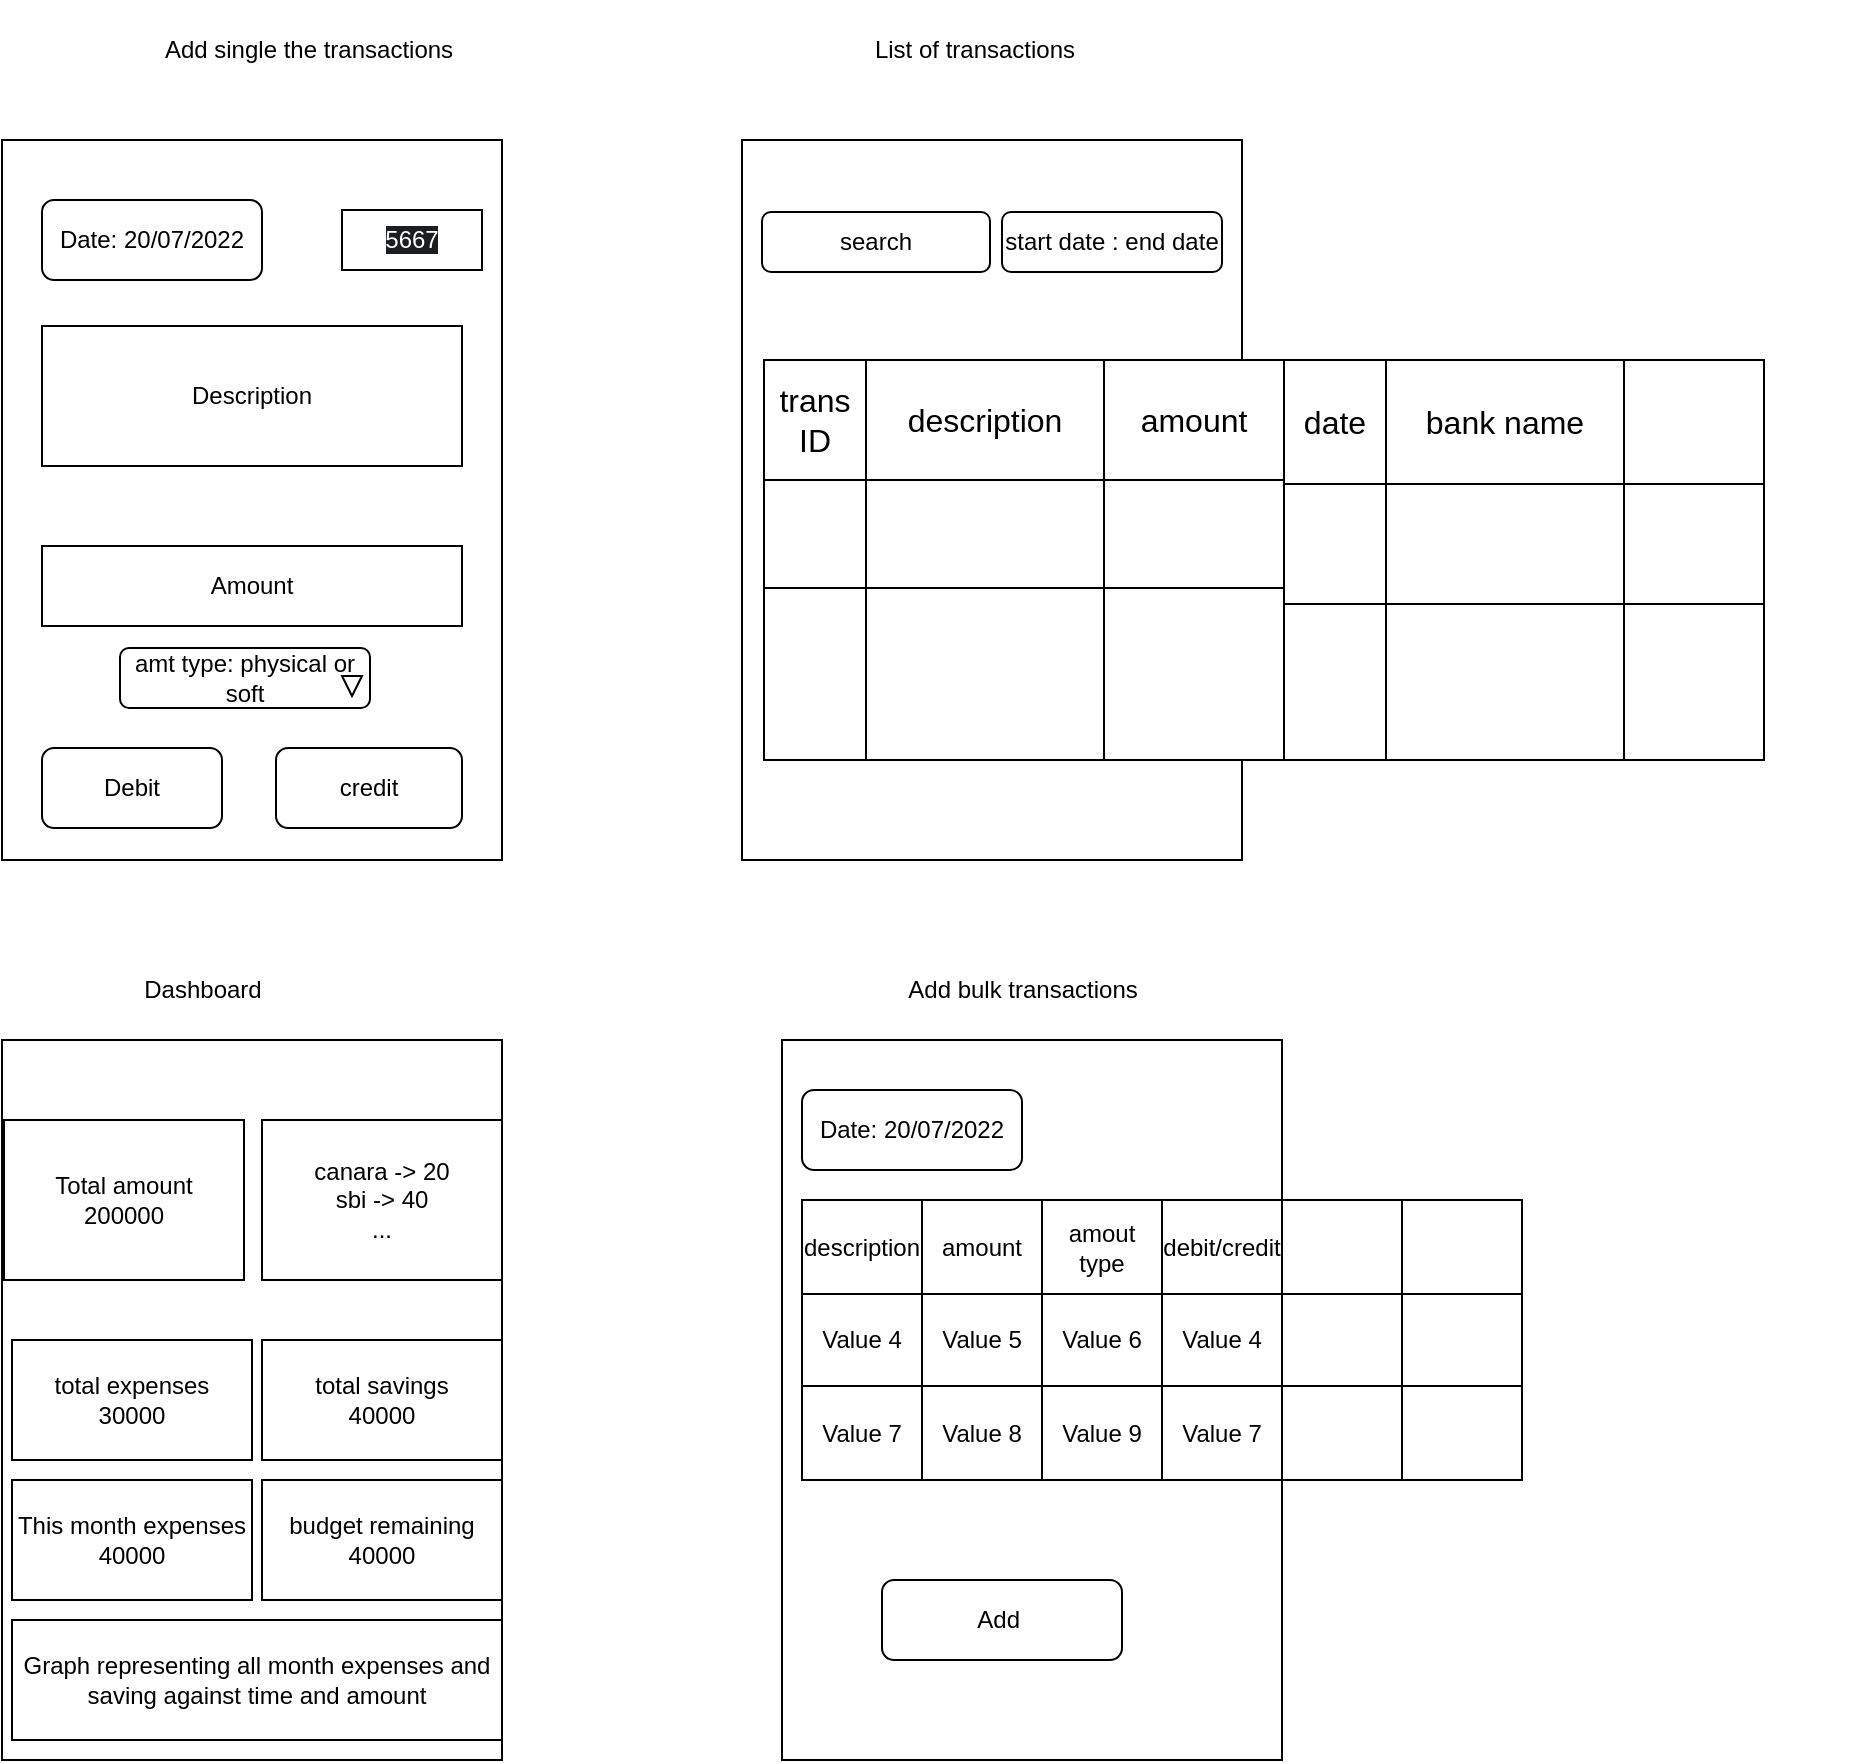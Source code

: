 <mxfile version="27.0.5">
  <diagram name="Page-1" id="O9XgXwJCEm626yFmfBz4">
    <mxGraphModel dx="1307" dy="619" grid="1" gridSize="10" guides="1" tooltips="1" connect="1" arrows="1" fold="1" page="1" pageScale="1" pageWidth="827" pageHeight="1169" math="0" shadow="0">
      <root>
        <mxCell id="0" />
        <mxCell id="1" parent="0" />
        <mxCell id="kgv2G1Oz28T-YQ5CuaxX-1" value="" style="rounded=0;whiteSpace=wrap;html=1;" vertex="1" parent="1">
          <mxGeometry x="40" y="90" width="250" height="360" as="geometry" />
        </mxCell>
        <mxCell id="kgv2G1Oz28T-YQ5CuaxX-2" value="Amount" style="rounded=0;whiteSpace=wrap;html=1;" vertex="1" parent="1">
          <mxGeometry x="60" y="293" width="210" height="40" as="geometry" />
        </mxCell>
        <mxCell id="kgv2G1Oz28T-YQ5CuaxX-3" value="Debit" style="rounded=1;whiteSpace=wrap;html=1;" vertex="1" parent="1">
          <mxGeometry x="60" y="394" width="90" height="40" as="geometry" />
        </mxCell>
        <mxCell id="kgv2G1Oz28T-YQ5CuaxX-4" value="credit" style="rounded=1;whiteSpace=wrap;html=1;" vertex="1" parent="1">
          <mxGeometry x="177" y="394" width="93" height="40" as="geometry" />
        </mxCell>
        <mxCell id="kgv2G1Oz28T-YQ5CuaxX-5" value="Description" style="rounded=0;whiteSpace=wrap;html=1;" vertex="1" parent="1">
          <mxGeometry x="60" y="183" width="210" height="70" as="geometry" />
        </mxCell>
        <mxCell id="kgv2G1Oz28T-YQ5CuaxX-6" value="Date: 20/07/2022" style="rounded=1;whiteSpace=wrap;html=1;" vertex="1" parent="1">
          <mxGeometry x="60" y="120" width="110" height="40" as="geometry" />
        </mxCell>
        <mxCell id="kgv2G1Oz28T-YQ5CuaxX-8" value="&lt;span style=&quot;color: rgb(255, 255, 255); font-family: Helvetica; font-size: 12px; font-style: normal; font-variant-ligatures: normal; font-variant-caps: normal; font-weight: 400; letter-spacing: normal; orphans: 2; text-align: center; text-indent: 0px; text-transform: none; widows: 2; word-spacing: 0px; -webkit-text-stroke-width: 0px; white-space: normal; background-color: rgb(27, 29, 30); text-decoration-thickness: initial; text-decoration-style: initial; text-decoration-color: initial; float: none; display: inline !important;&quot;&gt;5667&lt;/span&gt;" style="rounded=0;whiteSpace=wrap;html=1;" vertex="1" parent="1">
          <mxGeometry x="210" y="125" width="70" height="30" as="geometry" />
        </mxCell>
        <mxCell id="kgv2G1Oz28T-YQ5CuaxX-12" value="" style="rounded=0;whiteSpace=wrap;html=1;" vertex="1" parent="1">
          <mxGeometry x="410" y="90" width="250" height="360" as="geometry" />
        </mxCell>
        <mxCell id="kgv2G1Oz28T-YQ5CuaxX-34" value="search" style="rounded=1;whiteSpace=wrap;html=1;" vertex="1" parent="1">
          <mxGeometry x="420" y="126" width="114" height="30" as="geometry" />
        </mxCell>
        <mxCell id="kgv2G1Oz28T-YQ5CuaxX-35" value="start date : end date" style="rounded=1;whiteSpace=wrap;html=1;" vertex="1" parent="1">
          <mxGeometry x="540" y="126" width="110" height="30" as="geometry" />
        </mxCell>
        <mxCell id="kgv2G1Oz28T-YQ5CuaxX-139" value="" style="group;movable=1;resizable=1;rotatable=1;deletable=1;editable=1;locked=0;connectable=1;" vertex="1" connectable="0" parent="1">
          <mxGeometry x="390" y="200" width="580" height="200" as="geometry" />
        </mxCell>
        <mxCell id="kgv2G1Oz28T-YQ5CuaxX-88" value="" style="shape=table;startSize=0;container=1;collapsible=0;childLayout=tableLayout;fontSize=16;movable=1;resizable=1;rotatable=1;deletable=1;editable=1;locked=0;connectable=1;" vertex="1" parent="kgv2G1Oz28T-YQ5CuaxX-139">
          <mxGeometry x="31" width="260" height="200" as="geometry" />
        </mxCell>
        <mxCell id="kgv2G1Oz28T-YQ5CuaxX-93" value="" style="shape=tableRow;horizontal=0;startSize=0;swimlaneHead=0;swimlaneBody=0;strokeColor=inherit;top=0;left=0;bottom=0;right=0;collapsible=0;dropTarget=0;fillColor=none;points=[[0,0.5],[1,0.5]];portConstraint=eastwest;fontSize=16;movable=1;resizable=1;rotatable=1;deletable=1;editable=1;locked=0;connectable=1;" vertex="1" parent="kgv2G1Oz28T-YQ5CuaxX-88">
          <mxGeometry width="260" height="60" as="geometry" />
        </mxCell>
        <mxCell id="kgv2G1Oz28T-YQ5CuaxX-94" value="trans ID" style="shape=partialRectangle;html=1;whiteSpace=wrap;connectable=1;strokeColor=inherit;overflow=hidden;fillColor=none;top=0;left=0;bottom=0;right=0;pointerEvents=1;fontSize=16;movable=1;resizable=1;rotatable=1;deletable=1;editable=1;locked=0;" vertex="1" parent="kgv2G1Oz28T-YQ5CuaxX-93">
          <mxGeometry width="51" height="60" as="geometry">
            <mxRectangle width="51" height="60" as="alternateBounds" />
          </mxGeometry>
        </mxCell>
        <mxCell id="kgv2G1Oz28T-YQ5CuaxX-95" value="description" style="shape=partialRectangle;html=1;whiteSpace=wrap;connectable=1;strokeColor=inherit;overflow=hidden;fillColor=none;top=0;left=0;bottom=0;right=0;pointerEvents=1;fontSize=16;movable=1;resizable=1;rotatable=1;deletable=1;editable=1;locked=0;" vertex="1" parent="kgv2G1Oz28T-YQ5CuaxX-93">
          <mxGeometry x="51" width="119" height="60" as="geometry">
            <mxRectangle width="119" height="60" as="alternateBounds" />
          </mxGeometry>
        </mxCell>
        <mxCell id="kgv2G1Oz28T-YQ5CuaxX-96" value="amount" style="shape=partialRectangle;html=1;whiteSpace=wrap;connectable=1;strokeColor=inherit;overflow=hidden;fillColor=none;top=0;left=0;bottom=0;right=0;pointerEvents=1;fontSize=16;movable=1;resizable=1;rotatable=1;deletable=1;editable=1;locked=0;" vertex="1" parent="kgv2G1Oz28T-YQ5CuaxX-93">
          <mxGeometry x="170" width="90" height="60" as="geometry">
            <mxRectangle width="90" height="60" as="alternateBounds" />
          </mxGeometry>
        </mxCell>
        <mxCell id="kgv2G1Oz28T-YQ5CuaxX-89" value="" style="shape=tableRow;horizontal=0;startSize=0;swimlaneHead=0;swimlaneBody=0;strokeColor=inherit;top=0;left=0;bottom=0;right=0;collapsible=0;dropTarget=0;fillColor=none;points=[[0,0.5],[1,0.5]];portConstraint=eastwest;fontSize=16;movable=1;resizable=1;rotatable=1;deletable=1;editable=1;locked=0;connectable=1;" vertex="1" parent="kgv2G1Oz28T-YQ5CuaxX-88">
          <mxGeometry y="60" width="260" height="54" as="geometry" />
        </mxCell>
        <mxCell id="kgv2G1Oz28T-YQ5CuaxX-90" value="" style="shape=partialRectangle;html=1;whiteSpace=wrap;connectable=1;strokeColor=inherit;overflow=hidden;fillColor=none;top=0;left=0;bottom=0;right=0;pointerEvents=1;fontSize=16;movable=1;resizable=1;rotatable=1;deletable=1;editable=1;locked=0;" vertex="1" parent="kgv2G1Oz28T-YQ5CuaxX-89">
          <mxGeometry width="51" height="54" as="geometry">
            <mxRectangle width="51" height="54" as="alternateBounds" />
          </mxGeometry>
        </mxCell>
        <mxCell id="kgv2G1Oz28T-YQ5CuaxX-91" value="" style="shape=partialRectangle;html=1;whiteSpace=wrap;connectable=1;strokeColor=inherit;overflow=hidden;fillColor=none;top=0;left=0;bottom=0;right=0;pointerEvents=1;fontSize=16;movable=1;resizable=1;rotatable=1;deletable=1;editable=1;locked=0;" vertex="1" parent="kgv2G1Oz28T-YQ5CuaxX-89">
          <mxGeometry x="51" width="119" height="54" as="geometry">
            <mxRectangle width="119" height="54" as="alternateBounds" />
          </mxGeometry>
        </mxCell>
        <mxCell id="kgv2G1Oz28T-YQ5CuaxX-92" value="" style="shape=partialRectangle;html=1;whiteSpace=wrap;connectable=1;strokeColor=inherit;overflow=hidden;fillColor=none;top=0;left=0;bottom=0;right=0;pointerEvents=1;fontSize=16;movable=1;resizable=1;rotatable=1;deletable=1;editable=1;locked=0;" vertex="1" parent="kgv2G1Oz28T-YQ5CuaxX-89">
          <mxGeometry x="170" width="90" height="54" as="geometry">
            <mxRectangle width="90" height="54" as="alternateBounds" />
          </mxGeometry>
        </mxCell>
        <mxCell id="kgv2G1Oz28T-YQ5CuaxX-97" value="" style="shape=tableRow;horizontal=0;startSize=0;swimlaneHead=0;swimlaneBody=0;strokeColor=inherit;top=0;left=0;bottom=0;right=0;collapsible=0;dropTarget=0;fillColor=none;points=[[0,0.5],[1,0.5]];portConstraint=eastwest;fontSize=16;movable=1;resizable=1;rotatable=1;deletable=1;editable=1;locked=0;connectable=1;" vertex="1" parent="kgv2G1Oz28T-YQ5CuaxX-88">
          <mxGeometry y="114" width="260" height="86" as="geometry" />
        </mxCell>
        <mxCell id="kgv2G1Oz28T-YQ5CuaxX-98" value="" style="shape=partialRectangle;html=1;whiteSpace=wrap;connectable=1;strokeColor=inherit;overflow=hidden;fillColor=none;top=0;left=0;bottom=0;right=0;pointerEvents=1;fontSize=16;movable=1;resizable=1;rotatable=1;deletable=1;editable=1;locked=0;" vertex="1" parent="kgv2G1Oz28T-YQ5CuaxX-97">
          <mxGeometry width="51" height="86" as="geometry">
            <mxRectangle width="51" height="86" as="alternateBounds" />
          </mxGeometry>
        </mxCell>
        <mxCell id="kgv2G1Oz28T-YQ5CuaxX-99" value="" style="shape=partialRectangle;html=1;whiteSpace=wrap;connectable=1;strokeColor=inherit;overflow=hidden;fillColor=none;top=0;left=0;bottom=0;right=0;pointerEvents=1;fontSize=16;movable=1;resizable=1;rotatable=1;deletable=1;editable=1;locked=0;" vertex="1" parent="kgv2G1Oz28T-YQ5CuaxX-97">
          <mxGeometry x="51" width="119" height="86" as="geometry">
            <mxRectangle width="119" height="86" as="alternateBounds" />
          </mxGeometry>
        </mxCell>
        <mxCell id="kgv2G1Oz28T-YQ5CuaxX-100" value="" style="shape=partialRectangle;html=1;whiteSpace=wrap;connectable=1;strokeColor=inherit;overflow=hidden;fillColor=none;top=0;left=0;bottom=0;right=0;pointerEvents=1;fontSize=16;movable=1;resizable=1;rotatable=1;deletable=1;editable=1;locked=0;" vertex="1" parent="kgv2G1Oz28T-YQ5CuaxX-97">
          <mxGeometry x="170" width="90" height="86" as="geometry">
            <mxRectangle width="90" height="86" as="alternateBounds" />
          </mxGeometry>
        </mxCell>
        <mxCell id="kgv2G1Oz28T-YQ5CuaxX-126" value="" style="shape=table;startSize=0;container=1;collapsible=0;childLayout=tableLayout;fontSize=16;movable=1;resizable=1;rotatable=1;deletable=1;editable=1;locked=0;connectable=1;points=[[0,0,0,0,0],[0,0.25,0,0,0],[0,0.5,0,0,0],[0,0.75,0,0,0],[0,1,0,0,0],[0.25,0,0,0,0],[0.25,1,0,0,0],[0.5,0,0,0,0],[0.5,1,0,0,0],[0.75,0,0,0,0],[0.75,1,0,0,0],[1,0,0,0,0],[1,0.25,0,0,0],[1,0.5,0,0,0],[1,0.75,0,0,0],[1,1,0,0,0]];" vertex="1" parent="kgv2G1Oz28T-YQ5CuaxX-139">
          <mxGeometry x="291" width="240" height="200.0" as="geometry" />
        </mxCell>
        <mxCell id="kgv2G1Oz28T-YQ5CuaxX-127" value="" style="shape=tableRow;horizontal=0;startSize=0;swimlaneHead=0;swimlaneBody=0;strokeColor=inherit;top=0;left=0;bottom=0;right=0;collapsible=0;dropTarget=0;fillColor=none;points=[[0,0.5],[1,0.5]];portConstraint=eastwest;fontSize=16;movable=1;resizable=1;rotatable=1;deletable=1;editable=1;locked=0;connectable=1;" vertex="1" parent="kgv2G1Oz28T-YQ5CuaxX-126">
          <mxGeometry width="240" height="62" as="geometry" />
        </mxCell>
        <mxCell id="kgv2G1Oz28T-YQ5CuaxX-128" value="date" style="shape=partialRectangle;html=1;whiteSpace=wrap;connectable=1;strokeColor=inherit;overflow=hidden;fillColor=none;top=0;left=0;bottom=0;right=0;pointerEvents=1;fontSize=16;movable=1;resizable=1;rotatable=1;deletable=1;editable=1;locked=0;" vertex="1" parent="kgv2G1Oz28T-YQ5CuaxX-127">
          <mxGeometry width="51" height="62" as="geometry">
            <mxRectangle width="51" height="62" as="alternateBounds" />
          </mxGeometry>
        </mxCell>
        <mxCell id="kgv2G1Oz28T-YQ5CuaxX-129" value="bank name" style="shape=partialRectangle;html=1;whiteSpace=wrap;connectable=1;strokeColor=inherit;overflow=hidden;fillColor=none;top=0;left=0;bottom=0;right=0;pointerEvents=1;fontSize=16;movable=1;resizable=1;rotatable=1;deletable=1;editable=1;locked=0;" vertex="1" parent="kgv2G1Oz28T-YQ5CuaxX-127">
          <mxGeometry x="51" width="119" height="62" as="geometry">
            <mxRectangle width="119" height="62" as="alternateBounds" />
          </mxGeometry>
        </mxCell>
        <mxCell id="kgv2G1Oz28T-YQ5CuaxX-130" value="" style="shape=partialRectangle;html=1;whiteSpace=wrap;connectable=1;strokeColor=inherit;overflow=hidden;fillColor=none;top=0;left=0;bottom=0;right=0;pointerEvents=1;fontSize=16;movable=1;resizable=1;rotatable=1;deletable=1;editable=1;locked=0;" vertex="1" parent="kgv2G1Oz28T-YQ5CuaxX-127">
          <mxGeometry x="170" width="70" height="62" as="geometry">
            <mxRectangle width="70" height="62" as="alternateBounds" />
          </mxGeometry>
        </mxCell>
        <mxCell id="kgv2G1Oz28T-YQ5CuaxX-131" value="" style="shape=tableRow;horizontal=0;startSize=0;swimlaneHead=0;swimlaneBody=0;strokeColor=inherit;top=0;left=0;bottom=0;right=0;collapsible=0;dropTarget=0;fillColor=none;points=[[0,0.5],[1,0.5]];portConstraint=eastwest;fontSize=16;movable=1;resizable=1;rotatable=1;deletable=1;editable=1;locked=0;connectable=1;" vertex="1" parent="kgv2G1Oz28T-YQ5CuaxX-126">
          <mxGeometry y="62" width="240" height="60" as="geometry" />
        </mxCell>
        <mxCell id="kgv2G1Oz28T-YQ5CuaxX-132" value="" style="shape=partialRectangle;html=1;whiteSpace=wrap;connectable=1;strokeColor=inherit;overflow=hidden;fillColor=none;top=0;left=0;bottom=0;right=0;pointerEvents=1;fontSize=16;movable=1;resizable=1;rotatable=1;deletable=1;editable=1;locked=0;" vertex="1" parent="kgv2G1Oz28T-YQ5CuaxX-131">
          <mxGeometry width="51" height="60" as="geometry">
            <mxRectangle width="51" height="60" as="alternateBounds" />
          </mxGeometry>
        </mxCell>
        <mxCell id="kgv2G1Oz28T-YQ5CuaxX-133" value="" style="shape=partialRectangle;html=1;whiteSpace=wrap;connectable=1;strokeColor=inherit;overflow=hidden;fillColor=none;top=0;left=0;bottom=0;right=0;pointerEvents=1;fontSize=16;movable=1;resizable=1;rotatable=1;deletable=1;editable=1;locked=0;" vertex="1" parent="kgv2G1Oz28T-YQ5CuaxX-131">
          <mxGeometry x="51" width="119" height="60" as="geometry">
            <mxRectangle width="119" height="60" as="alternateBounds" />
          </mxGeometry>
        </mxCell>
        <mxCell id="kgv2G1Oz28T-YQ5CuaxX-134" value="" style="shape=partialRectangle;html=1;whiteSpace=wrap;connectable=1;strokeColor=inherit;overflow=hidden;fillColor=none;top=0;left=0;bottom=0;right=0;pointerEvents=1;fontSize=16;movable=1;resizable=1;rotatable=1;deletable=1;editable=1;locked=0;" vertex="1" parent="kgv2G1Oz28T-YQ5CuaxX-131">
          <mxGeometry x="170" width="70" height="60" as="geometry">
            <mxRectangle width="70" height="60" as="alternateBounds" />
          </mxGeometry>
        </mxCell>
        <mxCell id="kgv2G1Oz28T-YQ5CuaxX-135" value="" style="shape=tableRow;horizontal=0;startSize=0;swimlaneHead=0;swimlaneBody=0;strokeColor=inherit;top=0;left=0;bottom=0;right=0;collapsible=0;dropTarget=0;fillColor=none;points=[[0,0.5],[1,0.5]];portConstraint=eastwest;fontSize=16;movable=1;resizable=1;rotatable=1;deletable=1;editable=1;locked=0;connectable=1;" vertex="1" parent="kgv2G1Oz28T-YQ5CuaxX-126">
          <mxGeometry y="122" width="240" height="78" as="geometry" />
        </mxCell>
        <mxCell id="kgv2G1Oz28T-YQ5CuaxX-136" value="" style="shape=partialRectangle;html=1;whiteSpace=wrap;connectable=1;strokeColor=inherit;overflow=hidden;fillColor=none;top=0;left=0;bottom=0;right=0;pointerEvents=1;fontSize=16;movable=1;resizable=1;rotatable=1;deletable=1;editable=1;locked=0;" vertex="1" parent="kgv2G1Oz28T-YQ5CuaxX-135">
          <mxGeometry width="51" height="78" as="geometry">
            <mxRectangle width="51" height="78" as="alternateBounds" />
          </mxGeometry>
        </mxCell>
        <mxCell id="kgv2G1Oz28T-YQ5CuaxX-137" value="" style="shape=partialRectangle;html=1;whiteSpace=wrap;connectable=1;strokeColor=inherit;overflow=hidden;fillColor=none;top=0;left=0;bottom=0;right=0;pointerEvents=1;fontSize=16;movable=1;resizable=1;rotatable=1;deletable=1;editable=1;locked=0;" vertex="1" parent="kgv2G1Oz28T-YQ5CuaxX-135">
          <mxGeometry x="51" width="119" height="78" as="geometry">
            <mxRectangle width="119" height="78" as="alternateBounds" />
          </mxGeometry>
        </mxCell>
        <mxCell id="kgv2G1Oz28T-YQ5CuaxX-138" value="" style="shape=partialRectangle;html=1;whiteSpace=wrap;connectable=1;strokeColor=inherit;overflow=hidden;fillColor=none;top=0;left=0;bottom=0;right=0;pointerEvents=1;fontSize=16;movable=1;resizable=1;rotatable=1;deletable=1;editable=1;locked=0;" vertex="1" parent="kgv2G1Oz28T-YQ5CuaxX-135">
          <mxGeometry x="170" width="70" height="78" as="geometry">
            <mxRectangle width="70" height="78" as="alternateBounds" />
          </mxGeometry>
        </mxCell>
        <mxCell id="kgv2G1Oz28T-YQ5CuaxX-140" value="amt type: physical or soft" style="rounded=1;whiteSpace=wrap;html=1;" vertex="1" parent="1">
          <mxGeometry x="99" y="344" width="125" height="30" as="geometry" />
        </mxCell>
        <mxCell id="kgv2G1Oz28T-YQ5CuaxX-141" value="" style="triangle;whiteSpace=wrap;html=1;rotation=90;" vertex="1" parent="1">
          <mxGeometry x="210" y="358" width="10" height="10" as="geometry" />
        </mxCell>
        <mxCell id="kgv2G1Oz28T-YQ5CuaxX-143" value="" style="rounded=0;whiteSpace=wrap;html=1;" vertex="1" parent="1">
          <mxGeometry x="40" y="540" width="250" height="360" as="geometry" />
        </mxCell>
        <mxCell id="kgv2G1Oz28T-YQ5CuaxX-144" value="Total amount&lt;div&gt;200000&lt;/div&gt;" style="rounded=0;whiteSpace=wrap;html=1;" vertex="1" parent="1">
          <mxGeometry x="41" y="580" width="120" height="80" as="geometry" />
        </mxCell>
        <mxCell id="kgv2G1Oz28T-YQ5CuaxX-158" value="total expenses&lt;div&gt;30000&lt;/div&gt;" style="rounded=0;whiteSpace=wrap;html=1;" vertex="1" parent="1">
          <mxGeometry x="45" y="690" width="120" height="60" as="geometry" />
        </mxCell>
        <mxCell id="kgv2G1Oz28T-YQ5CuaxX-159" value="total savings&lt;div&gt;40000&lt;/div&gt;" style="rounded=0;whiteSpace=wrap;html=1;" vertex="1" parent="1">
          <mxGeometry x="170" y="690" width="120" height="60" as="geometry" />
        </mxCell>
        <mxCell id="kgv2G1Oz28T-YQ5CuaxX-160" value="This month expenses&lt;br&gt;&lt;div&gt;40000&lt;/div&gt;" style="rounded=0;whiteSpace=wrap;html=1;" vertex="1" parent="1">
          <mxGeometry x="45" y="760" width="120" height="60" as="geometry" />
        </mxCell>
        <mxCell id="kgv2G1Oz28T-YQ5CuaxX-161" value="budget remaining&lt;br&gt;&lt;div&gt;40000&lt;/div&gt;" style="rounded=0;whiteSpace=wrap;html=1;" vertex="1" parent="1">
          <mxGeometry x="170" y="760" width="120" height="60" as="geometry" />
        </mxCell>
        <mxCell id="kgv2G1Oz28T-YQ5CuaxX-162" value="Graph representing all month expenses and saving against time and amount" style="rounded=0;whiteSpace=wrap;html=1;" vertex="1" parent="1">
          <mxGeometry x="45" y="830" width="245" height="60" as="geometry" />
        </mxCell>
        <mxCell id="kgv2G1Oz28T-YQ5CuaxX-163" value="&lt;div&gt;canara -&amp;gt; 20&lt;/div&gt;&lt;div&gt;sbi -&amp;gt; 40&lt;/div&gt;&lt;div&gt;...&lt;/div&gt;" style="rounded=0;whiteSpace=wrap;html=1;" vertex="1" parent="1">
          <mxGeometry x="170" y="580" width="120" height="80" as="geometry" />
        </mxCell>
        <mxCell id="kgv2G1Oz28T-YQ5CuaxX-164" value="Add single the transactions" style="text;html=1;align=center;verticalAlign=middle;whiteSpace=wrap;rounded=0;" vertex="1" parent="1">
          <mxGeometry x="117" y="20" width="153" height="50" as="geometry" />
        </mxCell>
        <mxCell id="kgv2G1Oz28T-YQ5CuaxX-165" value="List of transactions" style="text;html=1;align=center;verticalAlign=middle;whiteSpace=wrap;rounded=0;" vertex="1" parent="1">
          <mxGeometry x="450" y="20" width="153" height="50" as="geometry" />
        </mxCell>
        <mxCell id="kgv2G1Oz28T-YQ5CuaxX-167" value="Dashboard" style="text;html=1;align=center;verticalAlign=middle;resizable=0;points=[];autosize=1;strokeColor=none;fillColor=none;" vertex="1" parent="1">
          <mxGeometry x="100" y="500" width="80" height="30" as="geometry" />
        </mxCell>
        <mxCell id="kgv2G1Oz28T-YQ5CuaxX-168" value="" style="rounded=0;whiteSpace=wrap;html=1;" vertex="1" parent="1">
          <mxGeometry x="430" y="540" width="250" height="360" as="geometry" />
        </mxCell>
        <mxCell id="kgv2G1Oz28T-YQ5CuaxX-169" value="Add bulk transactions" style="text;html=1;align=center;verticalAlign=middle;resizable=0;points=[];autosize=1;strokeColor=none;fillColor=none;" vertex="1" parent="1">
          <mxGeometry x="480" y="500" width="140" height="30" as="geometry" />
        </mxCell>
        <mxCell id="kgv2G1Oz28T-YQ5CuaxX-196" value="" style="group" vertex="1" connectable="0" parent="1">
          <mxGeometry x="440" y="620" width="360" height="140" as="geometry" />
        </mxCell>
        <mxCell id="kgv2G1Oz28T-YQ5CuaxX-170" value="" style="childLayout=tableLayout;recursiveResize=0;shadow=0;fillColor=none;" vertex="1" parent="kgv2G1Oz28T-YQ5CuaxX-196">
          <mxGeometry width="180" height="140" as="geometry" />
        </mxCell>
        <mxCell id="kgv2G1Oz28T-YQ5CuaxX-171" value="" style="shape=tableRow;horizontal=0;startSize=0;swimlaneHead=0;swimlaneBody=0;top=0;left=0;bottom=0;right=0;dropTarget=0;collapsible=0;recursiveResize=0;expand=0;fontStyle=0;fillColor=none;strokeColor=inherit;" vertex="1" parent="kgv2G1Oz28T-YQ5CuaxX-170">
          <mxGeometry width="180" height="47" as="geometry" />
        </mxCell>
        <mxCell id="kgv2G1Oz28T-YQ5CuaxX-172" value="description" style="connectable=0;recursiveResize=0;strokeColor=inherit;fillColor=none;align=center;whiteSpace=wrap;html=1;" vertex="1" parent="kgv2G1Oz28T-YQ5CuaxX-171">
          <mxGeometry width="60" height="47" as="geometry">
            <mxRectangle width="60" height="47" as="alternateBounds" />
          </mxGeometry>
        </mxCell>
        <mxCell id="kgv2G1Oz28T-YQ5CuaxX-173" value="amount" style="connectable=0;recursiveResize=0;strokeColor=inherit;fillColor=none;align=center;whiteSpace=wrap;html=1;" vertex="1" parent="kgv2G1Oz28T-YQ5CuaxX-171">
          <mxGeometry x="60" width="60" height="47" as="geometry">
            <mxRectangle width="60" height="47" as="alternateBounds" />
          </mxGeometry>
        </mxCell>
        <mxCell id="kgv2G1Oz28T-YQ5CuaxX-174" value="amout type" style="connectable=0;recursiveResize=0;strokeColor=inherit;fillColor=none;align=center;whiteSpace=wrap;html=1;" vertex="1" parent="kgv2G1Oz28T-YQ5CuaxX-171">
          <mxGeometry x="120" width="60" height="47" as="geometry">
            <mxRectangle width="60" height="47" as="alternateBounds" />
          </mxGeometry>
        </mxCell>
        <mxCell id="kgv2G1Oz28T-YQ5CuaxX-175" style="shape=tableRow;horizontal=0;startSize=0;swimlaneHead=0;swimlaneBody=0;top=0;left=0;bottom=0;right=0;dropTarget=0;collapsible=0;recursiveResize=0;expand=0;fontStyle=0;fillColor=none;strokeColor=inherit;" vertex="1" parent="kgv2G1Oz28T-YQ5CuaxX-170">
          <mxGeometry y="47" width="180" height="46" as="geometry" />
        </mxCell>
        <mxCell id="kgv2G1Oz28T-YQ5CuaxX-176" value="Value 4" style="connectable=0;recursiveResize=0;strokeColor=inherit;fillColor=none;align=center;whiteSpace=wrap;html=1;" vertex="1" parent="kgv2G1Oz28T-YQ5CuaxX-175">
          <mxGeometry width="60" height="46" as="geometry">
            <mxRectangle width="60" height="46" as="alternateBounds" />
          </mxGeometry>
        </mxCell>
        <mxCell id="kgv2G1Oz28T-YQ5CuaxX-177" value="Value 5" style="connectable=0;recursiveResize=0;strokeColor=inherit;fillColor=none;align=center;whiteSpace=wrap;html=1;" vertex="1" parent="kgv2G1Oz28T-YQ5CuaxX-175">
          <mxGeometry x="60" width="60" height="46" as="geometry">
            <mxRectangle width="60" height="46" as="alternateBounds" />
          </mxGeometry>
        </mxCell>
        <mxCell id="kgv2G1Oz28T-YQ5CuaxX-178" value="Value 6" style="connectable=0;recursiveResize=0;strokeColor=inherit;fillColor=none;align=center;whiteSpace=wrap;html=1;" vertex="1" parent="kgv2G1Oz28T-YQ5CuaxX-175">
          <mxGeometry x="120" width="60" height="46" as="geometry">
            <mxRectangle width="60" height="46" as="alternateBounds" />
          </mxGeometry>
        </mxCell>
        <mxCell id="kgv2G1Oz28T-YQ5CuaxX-179" style="shape=tableRow;horizontal=0;startSize=0;swimlaneHead=0;swimlaneBody=0;top=0;left=0;bottom=0;right=0;dropTarget=0;collapsible=0;recursiveResize=0;expand=0;fontStyle=0;fillColor=none;strokeColor=inherit;" vertex="1" parent="kgv2G1Oz28T-YQ5CuaxX-170">
          <mxGeometry y="93" width="180" height="47" as="geometry" />
        </mxCell>
        <mxCell id="kgv2G1Oz28T-YQ5CuaxX-180" value="Value 7" style="connectable=0;recursiveResize=0;strokeColor=inherit;fillColor=none;align=center;whiteSpace=wrap;html=1;" vertex="1" parent="kgv2G1Oz28T-YQ5CuaxX-179">
          <mxGeometry width="60" height="47" as="geometry">
            <mxRectangle width="60" height="47" as="alternateBounds" />
          </mxGeometry>
        </mxCell>
        <mxCell id="kgv2G1Oz28T-YQ5CuaxX-181" value="Value 8" style="connectable=0;recursiveResize=0;strokeColor=inherit;fillColor=none;align=center;whiteSpace=wrap;html=1;" vertex="1" parent="kgv2G1Oz28T-YQ5CuaxX-179">
          <mxGeometry x="60" width="60" height="47" as="geometry">
            <mxRectangle width="60" height="47" as="alternateBounds" />
          </mxGeometry>
        </mxCell>
        <mxCell id="kgv2G1Oz28T-YQ5CuaxX-182" value="Value 9" style="connectable=0;recursiveResize=0;strokeColor=inherit;fillColor=none;align=center;whiteSpace=wrap;html=1;" vertex="1" parent="kgv2G1Oz28T-YQ5CuaxX-179">
          <mxGeometry x="120" width="60" height="47" as="geometry">
            <mxRectangle width="60" height="47" as="alternateBounds" />
          </mxGeometry>
        </mxCell>
        <mxCell id="kgv2G1Oz28T-YQ5CuaxX-183" value="" style="childLayout=tableLayout;recursiveResize=0;shadow=0;fillColor=none;" vertex="1" parent="kgv2G1Oz28T-YQ5CuaxX-196">
          <mxGeometry x="180" width="180" height="140" as="geometry" />
        </mxCell>
        <mxCell id="kgv2G1Oz28T-YQ5CuaxX-184" value="" style="shape=tableRow;horizontal=0;startSize=0;swimlaneHead=0;swimlaneBody=0;top=0;left=0;bottom=0;right=0;dropTarget=0;collapsible=0;recursiveResize=0;expand=0;fontStyle=0;fillColor=none;strokeColor=inherit;" vertex="1" parent="kgv2G1Oz28T-YQ5CuaxX-183">
          <mxGeometry width="180" height="47" as="geometry" />
        </mxCell>
        <mxCell id="kgv2G1Oz28T-YQ5CuaxX-185" value="debit/credit" style="connectable=0;recursiveResize=0;strokeColor=inherit;fillColor=none;align=center;whiteSpace=wrap;html=1;" vertex="1" parent="kgv2G1Oz28T-YQ5CuaxX-184">
          <mxGeometry width="60" height="47" as="geometry">
            <mxRectangle width="60" height="47" as="alternateBounds" />
          </mxGeometry>
        </mxCell>
        <mxCell id="kgv2G1Oz28T-YQ5CuaxX-186" value="" style="connectable=0;recursiveResize=0;strokeColor=inherit;fillColor=none;align=center;whiteSpace=wrap;html=1;" vertex="1" parent="kgv2G1Oz28T-YQ5CuaxX-184">
          <mxGeometry x="60" width="60" height="47" as="geometry">
            <mxRectangle width="60" height="47" as="alternateBounds" />
          </mxGeometry>
        </mxCell>
        <mxCell id="kgv2G1Oz28T-YQ5CuaxX-187" value="" style="connectable=0;recursiveResize=0;strokeColor=inherit;fillColor=none;align=center;whiteSpace=wrap;html=1;" vertex="1" parent="kgv2G1Oz28T-YQ5CuaxX-184">
          <mxGeometry x="120" width="60" height="47" as="geometry">
            <mxRectangle width="60" height="47" as="alternateBounds" />
          </mxGeometry>
        </mxCell>
        <mxCell id="kgv2G1Oz28T-YQ5CuaxX-188" style="shape=tableRow;horizontal=0;startSize=0;swimlaneHead=0;swimlaneBody=0;top=0;left=0;bottom=0;right=0;dropTarget=0;collapsible=0;recursiveResize=0;expand=0;fontStyle=0;fillColor=none;strokeColor=inherit;" vertex="1" parent="kgv2G1Oz28T-YQ5CuaxX-183">
          <mxGeometry y="47" width="180" height="46" as="geometry" />
        </mxCell>
        <mxCell id="kgv2G1Oz28T-YQ5CuaxX-189" value="Value 4" style="connectable=0;recursiveResize=0;strokeColor=inherit;fillColor=none;align=center;whiteSpace=wrap;html=1;" vertex="1" parent="kgv2G1Oz28T-YQ5CuaxX-188">
          <mxGeometry width="60" height="46" as="geometry">
            <mxRectangle width="60" height="46" as="alternateBounds" />
          </mxGeometry>
        </mxCell>
        <mxCell id="kgv2G1Oz28T-YQ5CuaxX-190" value="" style="connectable=0;recursiveResize=0;strokeColor=inherit;fillColor=none;align=center;whiteSpace=wrap;html=1;" vertex="1" parent="kgv2G1Oz28T-YQ5CuaxX-188">
          <mxGeometry x="60" width="60" height="46" as="geometry">
            <mxRectangle width="60" height="46" as="alternateBounds" />
          </mxGeometry>
        </mxCell>
        <mxCell id="kgv2G1Oz28T-YQ5CuaxX-191" value="" style="connectable=0;recursiveResize=0;strokeColor=inherit;fillColor=none;align=center;whiteSpace=wrap;html=1;" vertex="1" parent="kgv2G1Oz28T-YQ5CuaxX-188">
          <mxGeometry x="120" width="60" height="46" as="geometry">
            <mxRectangle width="60" height="46" as="alternateBounds" />
          </mxGeometry>
        </mxCell>
        <mxCell id="kgv2G1Oz28T-YQ5CuaxX-192" style="shape=tableRow;horizontal=0;startSize=0;swimlaneHead=0;swimlaneBody=0;top=0;left=0;bottom=0;right=0;dropTarget=0;collapsible=0;recursiveResize=0;expand=0;fontStyle=0;fillColor=none;strokeColor=inherit;" vertex="1" parent="kgv2G1Oz28T-YQ5CuaxX-183">
          <mxGeometry y="93" width="180" height="47" as="geometry" />
        </mxCell>
        <mxCell id="kgv2G1Oz28T-YQ5CuaxX-193" value="Value 7" style="connectable=0;recursiveResize=0;strokeColor=inherit;fillColor=none;align=center;whiteSpace=wrap;html=1;" vertex="1" parent="kgv2G1Oz28T-YQ5CuaxX-192">
          <mxGeometry width="60" height="47" as="geometry">
            <mxRectangle width="60" height="47" as="alternateBounds" />
          </mxGeometry>
        </mxCell>
        <mxCell id="kgv2G1Oz28T-YQ5CuaxX-194" value="" style="connectable=0;recursiveResize=0;strokeColor=inherit;fillColor=none;align=center;whiteSpace=wrap;html=1;" vertex="1" parent="kgv2G1Oz28T-YQ5CuaxX-192">
          <mxGeometry x="60" width="60" height="47" as="geometry">
            <mxRectangle width="60" height="47" as="alternateBounds" />
          </mxGeometry>
        </mxCell>
        <mxCell id="kgv2G1Oz28T-YQ5CuaxX-195" value="" style="connectable=0;recursiveResize=0;strokeColor=inherit;fillColor=none;align=center;whiteSpace=wrap;html=1;" vertex="1" parent="kgv2G1Oz28T-YQ5CuaxX-192">
          <mxGeometry x="120" width="60" height="47" as="geometry">
            <mxRectangle width="60" height="47" as="alternateBounds" />
          </mxGeometry>
        </mxCell>
        <mxCell id="kgv2G1Oz28T-YQ5CuaxX-197" value="Date: 20/07/2022" style="rounded=1;whiteSpace=wrap;html=1;" vertex="1" parent="1">
          <mxGeometry x="440" y="565" width="110" height="40" as="geometry" />
        </mxCell>
        <mxCell id="kgv2G1Oz28T-YQ5CuaxX-198" value="Add&amp;nbsp;" style="rounded=1;whiteSpace=wrap;html=1;" vertex="1" parent="1">
          <mxGeometry x="480" y="810" width="120" height="40" as="geometry" />
        </mxCell>
      </root>
    </mxGraphModel>
  </diagram>
</mxfile>
